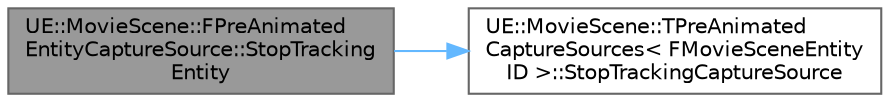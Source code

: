 digraph "UE::MovieScene::FPreAnimatedEntityCaptureSource::StopTrackingEntity"
{
 // INTERACTIVE_SVG=YES
 // LATEX_PDF_SIZE
  bgcolor="transparent";
  edge [fontname=Helvetica,fontsize=10,labelfontname=Helvetica,labelfontsize=10];
  node [fontname=Helvetica,fontsize=10,shape=box,height=0.2,width=0.4];
  rankdir="LR";
  Node1 [id="Node000001",label="UE::MovieScene::FPreAnimated\lEntityCaptureSource::StopTracking\lEntity",height=0.2,width=0.4,color="gray40", fillcolor="grey60", style="filled", fontcolor="black",tooltip=" "];
  Node1 -> Node2 [id="edge1_Node000001_Node000002",color="steelblue1",style="solid",tooltip=" "];
  Node2 [id="Node000002",label="UE::MovieScene::TPreAnimated\lCaptureSources\< FMovieSceneEntity\lID \>::StopTrackingCaptureSource",height=0.2,width=0.4,color="grey40", fillcolor="white", style="filled",URL="$d2/d5b/structUE_1_1MovieScene_1_1TPreAnimatedCaptureSources.html#a06579bfa2eedf3912a3a1369f952a3d8",tooltip=" "];
}
